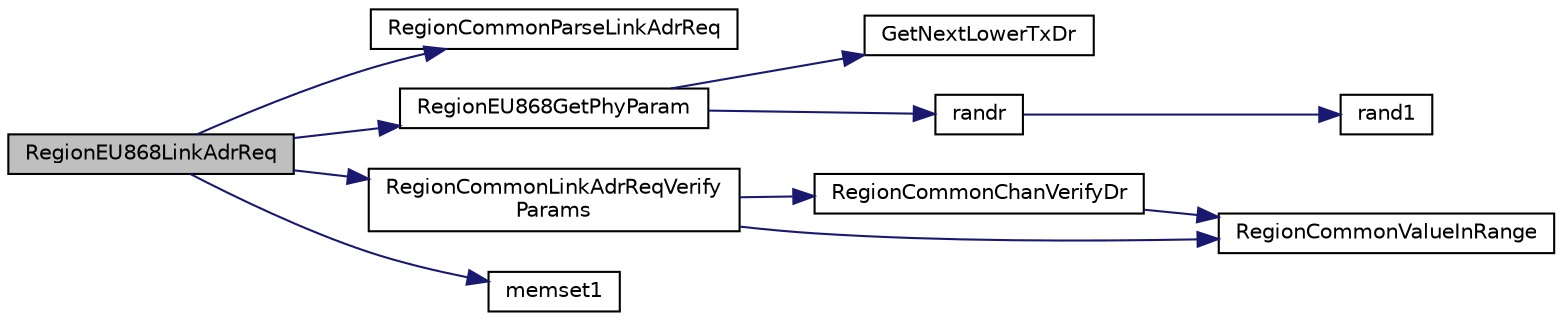 digraph "RegionEU868LinkAdrReq"
{
  edge [fontname="Helvetica",fontsize="10",labelfontname="Helvetica",labelfontsize="10"];
  node [fontname="Helvetica",fontsize="10",shape=record];
  rankdir="LR";
  Node56 [label="RegionEU868LinkAdrReq",height=0.2,width=0.4,color="black", fillcolor="grey75", style="filled", fontcolor="black"];
  Node56 -> Node57 [color="midnightblue",fontsize="10",style="solid",fontname="Helvetica"];
  Node57 [label="RegionCommonParseLinkAdrReq",height=0.2,width=0.4,color="black", fillcolor="white", style="filled",URL="$group___r_e_g_i_o_n_c_o_m_m_o_n.html#ga8403c78482dbb901014dba48b75d78e8",tooltip="Parses the parameter of an LinkAdrRequest. This is a generic function and valid for all regions..."];
  Node56 -> Node58 [color="midnightblue",fontsize="10",style="solid",fontname="Helvetica"];
  Node58 [label="RegionEU868GetPhyParam",height=0.2,width=0.4,color="black", fillcolor="white", style="filled",URL="$group___r_e_g_i_o_n_e_u868.html#ga4150dec3b05b9774aedf4e2e32499fd3",tooltip="The function gets a value of a specific phy attribute. "];
  Node58 -> Node59 [color="midnightblue",fontsize="10",style="solid",fontname="Helvetica"];
  Node59 [label="GetNextLowerTxDr",height=0.2,width=0.4,color="black", fillcolor="white", style="filled",URL="$_region_e_u868_8c.html#ae06574681e2f7c3f3e604878c81743aa"];
  Node58 -> Node60 [color="midnightblue",fontsize="10",style="solid",fontname="Helvetica"];
  Node60 [label="randr",height=0.2,width=0.4,color="black", fillcolor="white", style="filled",URL="$utilities_8c.html#af5d8ad6dae489ac64821e7d4f004595d",tooltip="Computes a random number between min and max "];
  Node60 -> Node61 [color="midnightblue",fontsize="10",style="solid",fontname="Helvetica"];
  Node61 [label="rand1",height=0.2,width=0.4,color="black", fillcolor="white", style="filled",URL="$utilities_8c.html#a682de7091382ea1fcb2919b0f1cf6cdc"];
  Node56 -> Node62 [color="midnightblue",fontsize="10",style="solid",fontname="Helvetica"];
  Node62 [label="RegionCommonLinkAdrReqVerify\lParams",height=0.2,width=0.4,color="black", fillcolor="white", style="filled",URL="$group___r_e_g_i_o_n_c_o_m_m_o_n.html#ga2c87f98f09793dc7fa63a9801feeed73",tooltip="Verifies and updates the datarate, the TX power and the number of repetitions of a LinkAdrRequest..."];
  Node62 -> Node63 [color="midnightblue",fontsize="10",style="solid",fontname="Helvetica"];
  Node63 [label="RegionCommonChanVerifyDr",height=0.2,width=0.4,color="black", fillcolor="white", style="filled",URL="$group___r_e_g_i_o_n_c_o_m_m_o_n.html#ga94ce5c6e759081853eb06d1dcffdab25",tooltip="Verifies, if a datarate is available on an active channel. This is a generic function and valid for a..."];
  Node63 -> Node64 [color="midnightblue",fontsize="10",style="solid",fontname="Helvetica"];
  Node64 [label="RegionCommonValueInRange",height=0.2,width=0.4,color="black", fillcolor="white", style="filled",URL="$group___r_e_g_i_o_n_c_o_m_m_o_n.html#gafdd1c80d953e18d755a631b72a9c3bd3",tooltip="Verifies, if a value is in a given range. This is a generic function and valid for all regions..."];
  Node62 -> Node64 [color="midnightblue",fontsize="10",style="solid",fontname="Helvetica"];
  Node56 -> Node65 [color="midnightblue",fontsize="10",style="solid",fontname="Helvetica"];
  Node65 [label="memset1",height=0.2,width=0.4,color="black", fillcolor="white", style="filled",URL="$utilities_8c.html#a272ed6d691263d9762c98ed720b1fa3a",tooltip="Set size elements of dst array with value "];
}
